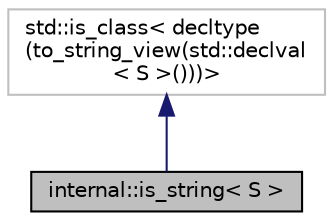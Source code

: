 digraph "internal::is_string&lt; S &gt;"
{
  edge [fontname="Helvetica",fontsize="10",labelfontname="Helvetica",labelfontsize="10"];
  node [fontname="Helvetica",fontsize="10",shape=record];
  Node2 [label="internal::is_string\< S \>",height=0.2,width=0.4,color="black", fillcolor="grey75", style="filled", fontcolor="black"];
  Node3 -> Node2 [dir="back",color="midnightblue",fontsize="10",style="solid",fontname="Helvetica"];
  Node3 [label="std::is_class\< decltype\l(to_string_view(std::declval\l\< S \>()))\>",height=0.2,width=0.4,color="grey75", fillcolor="white", style="filled"];
}
